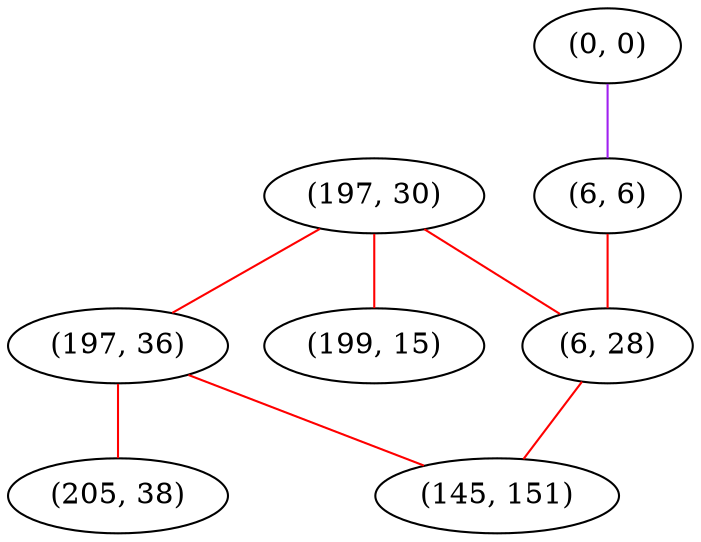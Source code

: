 graph "" {
"(197, 30)";
"(197, 36)";
"(0, 0)";
"(199, 15)";
"(6, 6)";
"(6, 28)";
"(205, 38)";
"(145, 151)";
"(197, 30)" -- "(6, 28)"  [color=red, key=0, weight=1];
"(197, 30)" -- "(197, 36)"  [color=red, key=0, weight=1];
"(197, 30)" -- "(199, 15)"  [color=red, key=0, weight=1];
"(197, 36)" -- "(205, 38)"  [color=red, key=0, weight=1];
"(197, 36)" -- "(145, 151)"  [color=red, key=0, weight=1];
"(0, 0)" -- "(6, 6)"  [color=purple, key=0, weight=4];
"(6, 6)" -- "(6, 28)"  [color=red, key=0, weight=1];
"(6, 28)" -- "(145, 151)"  [color=red, key=0, weight=1];
}
